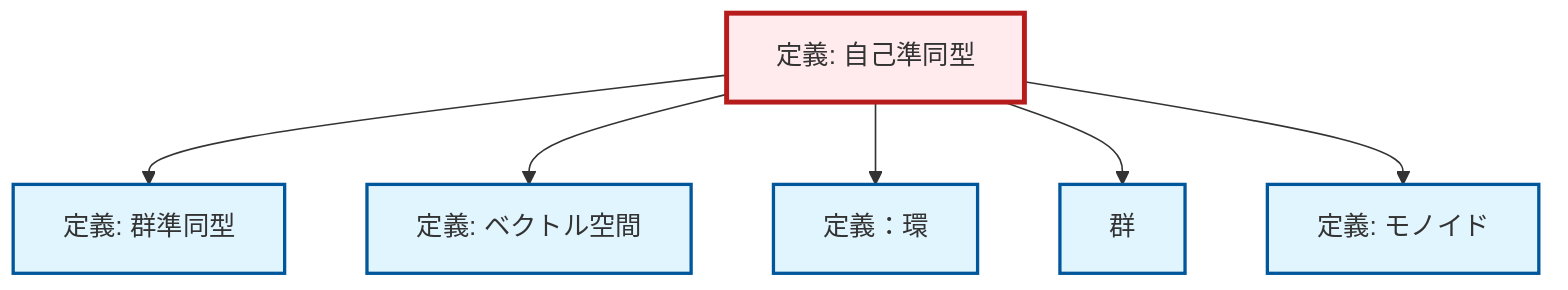 graph TD
    classDef definition fill:#e1f5fe,stroke:#01579b,stroke-width:2px
    classDef theorem fill:#f3e5f5,stroke:#4a148c,stroke-width:2px
    classDef axiom fill:#fff3e0,stroke:#e65100,stroke-width:2px
    classDef example fill:#e8f5e9,stroke:#1b5e20,stroke-width:2px
    classDef current fill:#ffebee,stroke:#b71c1c,stroke-width:3px
    def-group["群"]:::definition
    def-monoid["定義: モノイド"]:::definition
    def-endomorphism["定義: 自己準同型"]:::definition
    def-ring["定義：環"]:::definition
    def-homomorphism["定義: 群準同型"]:::definition
    def-vector-space["定義: ベクトル空間"]:::definition
    def-endomorphism --> def-homomorphism
    def-endomorphism --> def-vector-space
    def-endomorphism --> def-ring
    def-endomorphism --> def-group
    def-endomorphism --> def-monoid
    class def-endomorphism current